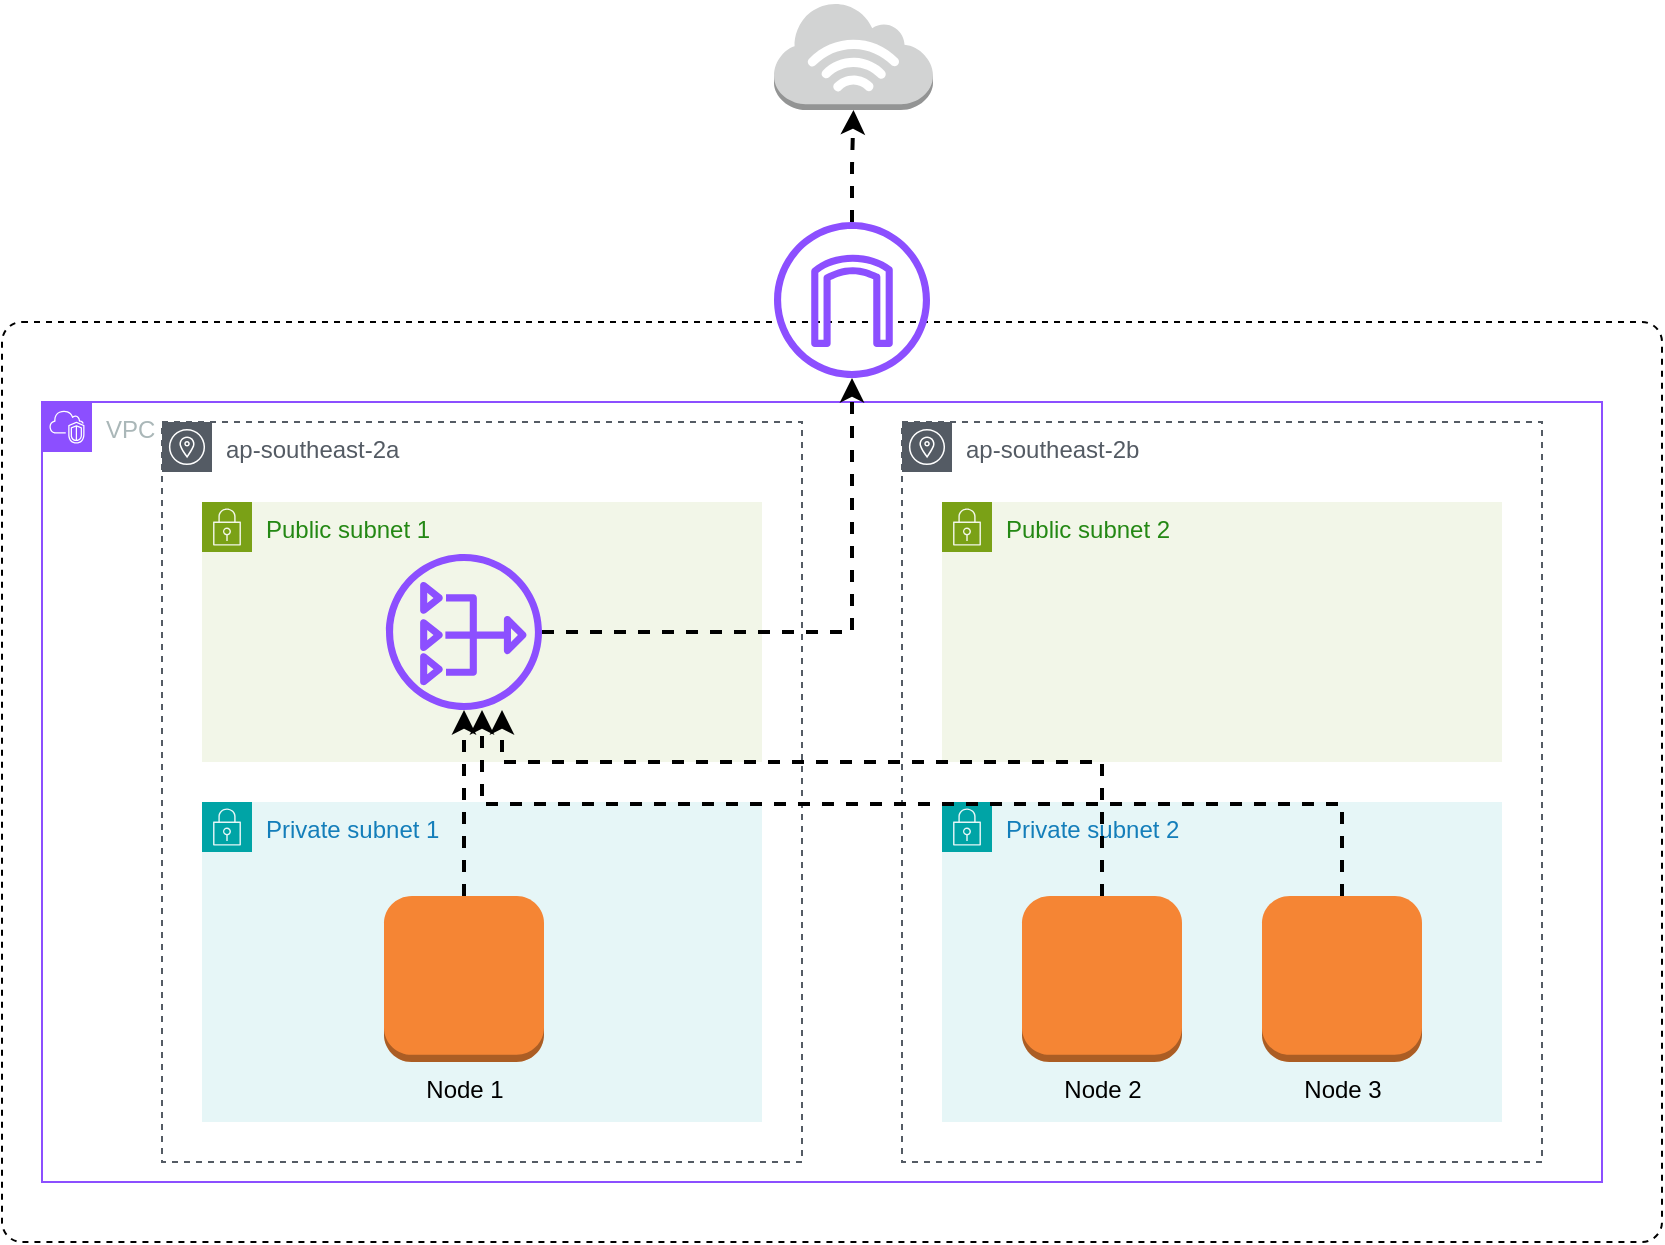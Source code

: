 <mxfile version="24.4.4" type="github">
  <diagram name="Page-1" id="ykwoLgSAIZNJ7TClF7k9">
    <mxGraphModel dx="1804" dy="640" grid="1" gridSize="10" guides="1" tooltips="1" connect="1" arrows="1" fold="1" page="1" pageScale="1" pageWidth="850" pageHeight="1100" math="0" shadow="0">
      <root>
        <mxCell id="0" />
        <mxCell id="1" parent="0" />
        <mxCell id="cQcGTIiBvQxGrSo5VJ_0-21" value="" style="html=1;align=center;verticalAlign=top;rounded=1;absoluteArcSize=1;arcSize=20;dashed=1;whiteSpace=wrap;" vertex="1" parent="1">
          <mxGeometry x="-20" y="180" width="830" height="460" as="geometry" />
        </mxCell>
        <mxCell id="cQcGTIiBvQxGrSo5VJ_0-22" value="VPC" style="points=[[0,0],[0.25,0],[0.5,0],[0.75,0],[1,0],[1,0.25],[1,0.5],[1,0.75],[1,1],[0.75,1],[0.5,1],[0.25,1],[0,1],[0,0.75],[0,0.5],[0,0.25]];outlineConnect=0;gradientColor=none;html=1;whiteSpace=wrap;fontSize=12;fontStyle=0;container=1;pointerEvents=0;collapsible=0;recursiveResize=0;shape=mxgraph.aws4.group;grIcon=mxgraph.aws4.group_vpc2;strokeColor=#8C4FFF;fillColor=none;verticalAlign=top;align=left;spacingLeft=30;fontColor=#AAB7B8;dashed=0;" vertex="1" parent="1">
          <mxGeometry y="220" width="780" height="390" as="geometry" />
        </mxCell>
        <mxCell id="cQcGTIiBvQxGrSo5VJ_0-24" value="ap-southeast-2b" style="sketch=0;outlineConnect=0;gradientColor=none;html=1;whiteSpace=wrap;fontSize=12;fontStyle=0;shape=mxgraph.aws4.group;grIcon=mxgraph.aws4.group_availability_zone;strokeColor=#545B64;fillColor=none;verticalAlign=top;align=left;spacingLeft=30;fontColor=#545B64;dashed=1;" vertex="1" parent="cQcGTIiBvQxGrSo5VJ_0-22">
          <mxGeometry x="430" y="10" width="320" height="370" as="geometry" />
        </mxCell>
        <mxCell id="cQcGTIiBvQxGrSo5VJ_0-35" value="Public subnet 2&lt;span style=&quot;color: rgba(0, 0, 0, 0); font-family: monospace; font-size: 0px; text-wrap: nowrap;&quot;&gt;%3CmxGraphModel%3E%3Croot%3E%3CmxCell%20id%3D%220%22%2F%3E%3CmxCell%20id%3D%221%22%20parent%3D%220%22%2F%3E%3CmxCell%20id%3D%222%22%20value%3D%22Public%20subnet%22%20style%3D%22points%3D%5B%5B0%2C0%5D%2C%5B0.25%2C0%5D%2C%5B0.5%2C0%5D%2C%5B0.75%2C0%5D%2C%5B1%2C0%5D%2C%5B1%2C0.25%5D%2C%5B1%2C0.5%5D%2C%5B1%2C0.75%5D%2C%5B1%2C1%5D%2C%5B0.75%2C1%5D%2C%5B0.5%2C1%5D%2C%5B0.25%2C1%5D%2C%5B0%2C1%5D%2C%5B0%2C0.75%5D%2C%5B0%2C0.5%5D%2C%5B0%2C0.25%5D%5D%3BoutlineConnect%3D0%3BgradientColor%3Dnone%3Bhtml%3D1%3BwhiteSpace%3Dwrap%3BfontSize%3D12%3BfontStyle%3D0%3Bcontainer%3D1%3BpointerEvents%3D0%3Bcollapsible%3D0%3BrecursiveResize%3D0%3Bshape%3Dmxgraph.aws4.group%3BgrIcon%3Dmxgraph.aws4.group_security_group%3BgrStroke%3D0%3BstrokeColor%3D%237AA116%3BfillColor%3D%23F2F6E8%3BverticalAlign%3Dtop%3Balign%3Dleft%3BspacingLeft%3D30%3BfontColor%3D%23248814%3Bdashed%3D0%3B%22%20vertex%3D%221%22%20parent%3D%221%22%3E%3CmxGeometry%20x%3D%2280%22%20y%3D%22270%22%20width%3D%22280%22%20height%3D%22130%22%20as%3D%22geometry%22%2F%3E%3C%2FmxCell%3E%3C%2Froot%3E%3C%2FmxGraphModel%3E&lt;/span&gt;" style="points=[[0,0],[0.25,0],[0.5,0],[0.75,0],[1,0],[1,0.25],[1,0.5],[1,0.75],[1,1],[0.75,1],[0.5,1],[0.25,1],[0,1],[0,0.75],[0,0.5],[0,0.25]];outlineConnect=0;gradientColor=none;html=1;whiteSpace=wrap;fontSize=12;fontStyle=0;container=1;pointerEvents=0;collapsible=0;recursiveResize=0;shape=mxgraph.aws4.group;grIcon=mxgraph.aws4.group_security_group;grStroke=0;strokeColor=#7AA116;fillColor=#F2F6E8;verticalAlign=top;align=left;spacingLeft=30;fontColor=#248814;dashed=0;" vertex="1" parent="cQcGTIiBvQxGrSo5VJ_0-22">
          <mxGeometry x="450" y="50" width="280" height="130" as="geometry" />
        </mxCell>
        <mxCell id="cQcGTIiBvQxGrSo5VJ_0-37" value="Private subnet 2&lt;span style=&quot;color: rgba(0, 0, 0, 0); font-family: monospace; font-size: 0px; text-wrap: nowrap;&quot;&gt;%3CmxGraphModel%3E%3Croot%3E%3CmxCell%20id%3D%220%22%2F%3E%3CmxCell%20id%3D%221%22%20parent%3D%220%22%2F%3E%3CmxCell%20id%3D%222%22%20value%3D%22Public%20subnet%201%26lt%3Bspan%20style%3D%26quot%3Bcolor%3A%20rgba(0%2C%200%2C%200%2C%200)%3B%20font-family%3A%20monospace%3B%20font-size%3A%200px%3B%20text-wrap%3A%20nowrap%3B%26quot%3B%26gt%3B%253CmxGraphModel%253E%253Croot%253E%253CmxCell%2520id%253D%25220%2522%252F%253E%253CmxCell%2520id%253D%25221%2522%2520parent%253D%25220%2522%252F%253E%253CmxCell%2520id%253D%25222%2522%2520value%253D%2522Public%2520subnet%2522%2520style%253D%2522points%253D%255B%255B0%252C0%255D%252C%255B0.25%252C0%255D%252C%255B0.5%252C0%255D%252C%255B0.75%252C0%255D%252C%255B1%252C0%255D%252C%255B1%252C0.25%255D%252C%255B1%252C0.5%255D%252C%255B1%252C0.75%255D%252C%255B1%252C1%255D%252C%255B0.75%252C1%255D%252C%255B0.5%252C1%255D%252C%255B0.25%252C1%255D%252C%255B0%252C1%255D%252C%255B0%252C0.75%255D%252C%255B0%252C0.5%255D%252C%255B0%252C0.25%255D%255D%253BoutlineConnect%253D0%253BgradientColor%253Dnone%253Bhtml%253D1%253BwhiteSpace%253Dwrap%253BfontSize%253D12%253BfontStyle%253D0%253Bcontainer%253D1%253BpointerEvents%253D0%253Bcollapsible%253D0%253BrecursiveResize%253D0%253Bshape%253Dmxgraph.aws4.group%253BgrIcon%253Dmxgraph.aws4.group_security_group%253BgrStroke%253D0%253BstrokeColor%253D%25237AA116%253BfillColor%253D%2523F2F6E8%253BverticalAlign%253Dtop%253Balign%253Dleft%253BspacingLeft%253D30%253BfontColor%253D%2523248814%253Bdashed%253D0%253B%2522%2520vertex%253D%25221%2522%2520parent%253D%25221%2522%253E%253CmxGeometry%2520x%253D%252280%2522%2520y%253D%2522270%2522%2520width%253D%2522280%2522%2520height%253D%2522130%2522%2520as%253D%2522geometry%2522%252F%253E%253C%252FmxCell%253E%253C%252Froot%253E%253C%252FmxGraphModel%253E%26lt%3B%2Fspan%26gt%3B%22%20style%3D%22points%3D%5B%5B0%2C0%5D%2C%5B0.25%2C0%5D%2C%5B0.5%2C0%5D%2C%5B0.75%2C0%5D%2C%5B1%2C0%5D%2C%5B1%2C0.25%5D%2C%5B1%2C0.5%5D%2C%5B1%2C0.75%5D%2C%5B1%2C1%5D%2C%5B0.75%2C1%5D%2C%5B0.5%2C1%5D%2C%5B0.25%2C1%5D%2C%5B0%2C1%5D%2C%5B0%2C0.75%5D%2C%5B0%2C0.5%5D%2C%5B0%2C0.25%5D%5D%3BoutlineConnect%3D0%3BgradientColor%3Dnone%3Bhtml%3D1%3BwhiteSpace%3Dwrap%3BfontSize%3D12%3BfontStyle%3D0%3Bcontainer%3D1%3BpointerEvents%3D0%3Bcollapsible%3D0%3BrecursiveResize%3D0%3Bshape%3Dmxgraph.aws4.group%3BgrIcon%3Dmxgraph.aws4.group_security_group%3BgrStroke%3D0%3BstrokeColor%3D%237AA116%3BfillColor%3D%23F2F6E8%3BverticalAlign%3Dtop%3Balign%3Dleft%3BspacingLeft%3D30%3BfontColor%3D%23248814%3Bdashed%3D0%3B%22%20vertex%3D%221%22%20parent%3D%221%22%3E%3CmxGeometry%20x%3D%2280%22%20y%3D%22270%22%20width%3D%22280%22%20height%3D%22130%22%20as%3D%22geometry%22%2F%3E%3C%2FmxCell%3E%3C%2Froot%3E%3C%2FmxGraphModel%3E&lt;/span&gt;" style="points=[[0,0],[0.25,0],[0.5,0],[0.75,0],[1,0],[1,0.25],[1,0.5],[1,0.75],[1,1],[0.75,1],[0.5,1],[0.25,1],[0,1],[0,0.75],[0,0.5],[0,0.25]];outlineConnect=0;gradientColor=none;html=1;whiteSpace=wrap;fontSize=12;fontStyle=0;container=1;pointerEvents=0;collapsible=0;recursiveResize=0;shape=mxgraph.aws4.group;grIcon=mxgraph.aws4.group_security_group;grStroke=0;strokeColor=#00A4A6;fillColor=#E6F6F7;verticalAlign=top;align=left;spacingLeft=30;fontColor=#147EBA;dashed=0;" vertex="1" parent="cQcGTIiBvQxGrSo5VJ_0-22">
          <mxGeometry x="450" y="200" width="280" height="160" as="geometry" />
        </mxCell>
        <mxCell id="cQcGTIiBvQxGrSo5VJ_0-39" value="Node 2" style="outlineConnect=0;dashed=0;verticalLabelPosition=bottom;verticalAlign=top;align=center;html=1;shape=mxgraph.aws3.instance;fillColor=#F58534;gradientColor=none;" vertex="1" parent="cQcGTIiBvQxGrSo5VJ_0-22">
          <mxGeometry x="490" y="247" width="80" height="83" as="geometry" />
        </mxCell>
        <mxCell id="cQcGTIiBvQxGrSo5VJ_0-40" value="Node 3" style="outlineConnect=0;dashed=0;verticalLabelPosition=bottom;verticalAlign=top;align=center;html=1;shape=mxgraph.aws3.instance;fillColor=#F58534;gradientColor=none;" vertex="1" parent="cQcGTIiBvQxGrSo5VJ_0-22">
          <mxGeometry x="610" y="247" width="80" height="83" as="geometry" />
        </mxCell>
        <mxCell id="cQcGTIiBvQxGrSo5VJ_0-27" value="ap-southeast-2a" style="sketch=0;outlineConnect=0;gradientColor=none;html=1;whiteSpace=wrap;fontSize=12;fontStyle=0;shape=mxgraph.aws4.group;grIcon=mxgraph.aws4.group_availability_zone;strokeColor=#545B64;fillColor=none;verticalAlign=top;align=left;spacingLeft=30;fontColor=#545B64;dashed=1;" vertex="1" parent="1">
          <mxGeometry x="60" y="230" width="320" height="370" as="geometry" />
        </mxCell>
        <mxCell id="cQcGTIiBvQxGrSo5VJ_0-33" value="Public subnet 1&lt;span style=&quot;color: rgba(0, 0, 0, 0); font-family: monospace; font-size: 0px; text-wrap: nowrap;&quot;&gt;%3CmxGraphModel%3E%3Croot%3E%3CmxCell%20id%3D%220%22%2F%3E%3CmxCell%20id%3D%221%22%20parent%3D%220%22%2F%3E%3CmxCell%20id%3D%222%22%20value%3D%22Public%20subnet%22%20style%3D%22points%3D%5B%5B0%2C0%5D%2C%5B0.25%2C0%5D%2C%5B0.5%2C0%5D%2C%5B0.75%2C0%5D%2C%5B1%2C0%5D%2C%5B1%2C0.25%5D%2C%5B1%2C0.5%5D%2C%5B1%2C0.75%5D%2C%5B1%2C1%5D%2C%5B0.75%2C1%5D%2C%5B0.5%2C1%5D%2C%5B0.25%2C1%5D%2C%5B0%2C1%5D%2C%5B0%2C0.75%5D%2C%5B0%2C0.5%5D%2C%5B0%2C0.25%5D%5D%3BoutlineConnect%3D0%3BgradientColor%3Dnone%3Bhtml%3D1%3BwhiteSpace%3Dwrap%3BfontSize%3D12%3BfontStyle%3D0%3Bcontainer%3D1%3BpointerEvents%3D0%3Bcollapsible%3D0%3BrecursiveResize%3D0%3Bshape%3Dmxgraph.aws4.group%3BgrIcon%3Dmxgraph.aws4.group_security_group%3BgrStroke%3D0%3BstrokeColor%3D%237AA116%3BfillColor%3D%23F2F6E8%3BverticalAlign%3Dtop%3Balign%3Dleft%3BspacingLeft%3D30%3BfontColor%3D%23248814%3Bdashed%3D0%3B%22%20vertex%3D%221%22%20parent%3D%221%22%3E%3CmxGeometry%20x%3D%2280%22%20y%3D%22270%22%20width%3D%22280%22%20height%3D%22130%22%20as%3D%22geometry%22%2F%3E%3C%2FmxCell%3E%3C%2Froot%3E%3C%2FmxGraphModel%3E&lt;/span&gt;" style="points=[[0,0],[0.25,0],[0.5,0],[0.75,0],[1,0],[1,0.25],[1,0.5],[1,0.75],[1,1],[0.75,1],[0.5,1],[0.25,1],[0,1],[0,0.75],[0,0.5],[0,0.25]];outlineConnect=0;gradientColor=none;html=1;whiteSpace=wrap;fontSize=12;fontStyle=0;container=1;pointerEvents=0;collapsible=0;recursiveResize=0;shape=mxgraph.aws4.group;grIcon=mxgraph.aws4.group_security_group;grStroke=0;strokeColor=#7AA116;fillColor=#F2F6E8;verticalAlign=top;align=left;spacingLeft=30;fontColor=#248814;dashed=0;" vertex="1" parent="1">
          <mxGeometry x="80" y="270" width="280" height="130" as="geometry" />
        </mxCell>
        <mxCell id="cQcGTIiBvQxGrSo5VJ_0-42" value="" style="sketch=0;outlineConnect=0;fontColor=#232F3E;gradientColor=none;fillColor=#8C4FFF;strokeColor=none;dashed=0;verticalLabelPosition=bottom;verticalAlign=top;align=center;html=1;fontSize=12;fontStyle=0;aspect=fixed;pointerEvents=1;shape=mxgraph.aws4.nat_gateway;" vertex="1" parent="cQcGTIiBvQxGrSo5VJ_0-33">
          <mxGeometry x="92" y="26" width="78" height="78" as="geometry" />
        </mxCell>
        <mxCell id="cQcGTIiBvQxGrSo5VJ_0-36" value="Private subnet 1&lt;span style=&quot;color: rgba(0, 0, 0, 0); font-family: monospace; font-size: 0px; text-wrap: nowrap;&quot;&gt;%3CmxGraphModel%3E%3Croot%3E%3CmxCell%20id%3D%220%22%2F%3E%3CmxCell%20id%3D%221%22%20parent%3D%220%22%2F%3E%3CmxCell%20id%3D%222%22%20value%3D%22Public%20subnet%201%26lt%3Bspan%20style%3D%26quot%3Bcolor%3A%20rgba(0%2C%200%2C%200%2C%200)%3B%20font-family%3A%20monospace%3B%20font-size%3A%200px%3B%20text-wrap%3A%20nowrap%3B%26quot%3B%26gt%3B%253CmxGraphModel%253E%253Croot%253E%253CmxCell%2520id%253D%25220%2522%252F%253E%253CmxCell%2520id%253D%25221%2522%2520parent%253D%25220%2522%252F%253E%253CmxCell%2520id%253D%25222%2522%2520value%253D%2522Public%2520subnet%2522%2520style%253D%2522points%253D%255B%255B0%252C0%255D%252C%255B0.25%252C0%255D%252C%255B0.5%252C0%255D%252C%255B0.75%252C0%255D%252C%255B1%252C0%255D%252C%255B1%252C0.25%255D%252C%255B1%252C0.5%255D%252C%255B1%252C0.75%255D%252C%255B1%252C1%255D%252C%255B0.75%252C1%255D%252C%255B0.5%252C1%255D%252C%255B0.25%252C1%255D%252C%255B0%252C1%255D%252C%255B0%252C0.75%255D%252C%255B0%252C0.5%255D%252C%255B0%252C0.25%255D%255D%253BoutlineConnect%253D0%253BgradientColor%253Dnone%253Bhtml%253D1%253BwhiteSpace%253Dwrap%253BfontSize%253D12%253BfontStyle%253D0%253Bcontainer%253D1%253BpointerEvents%253D0%253Bcollapsible%253D0%253BrecursiveResize%253D0%253Bshape%253Dmxgraph.aws4.group%253BgrIcon%253Dmxgraph.aws4.group_security_group%253BgrStroke%253D0%253BstrokeColor%253D%25237AA116%253BfillColor%253D%2523F2F6E8%253BverticalAlign%253Dtop%253Balign%253Dleft%253BspacingLeft%253D30%253BfontColor%253D%2523248814%253Bdashed%253D0%253B%2522%2520vertex%253D%25221%2522%2520parent%253D%25221%2522%253E%253CmxGeometry%2520x%253D%252280%2522%2520y%253D%2522270%2522%2520width%253D%2522280%2522%2520height%253D%2522130%2522%2520as%253D%2522geometry%2522%252F%253E%253C%252FmxCell%253E%253C%252Froot%253E%253C%252FmxGraphModel%253E%26lt%3B%2Fspan%26gt%3B%22%20style%3D%22points%3D%5B%5B0%2C0%5D%2C%5B0.25%2C0%5D%2C%5B0.5%2C0%5D%2C%5B0.75%2C0%5D%2C%5B1%2C0%5D%2C%5B1%2C0.25%5D%2C%5B1%2C0.5%5D%2C%5B1%2C0.75%5D%2C%5B1%2C1%5D%2C%5B0.75%2C1%5D%2C%5B0.5%2C1%5D%2C%5B0.25%2C1%5D%2C%5B0%2C1%5D%2C%5B0%2C0.75%5D%2C%5B0%2C0.5%5D%2C%5B0%2C0.25%5D%5D%3BoutlineConnect%3D0%3BgradientColor%3Dnone%3Bhtml%3D1%3BwhiteSpace%3Dwrap%3BfontSize%3D12%3BfontStyle%3D0%3Bcontainer%3D1%3BpointerEvents%3D0%3Bcollapsible%3D0%3BrecursiveResize%3D0%3Bshape%3Dmxgraph.aws4.group%3BgrIcon%3Dmxgraph.aws4.group_security_group%3BgrStroke%3D0%3BstrokeColor%3D%237AA116%3BfillColor%3D%23F2F6E8%3BverticalAlign%3Dtop%3Balign%3Dleft%3BspacingLeft%3D30%3BfontColor%3D%23248814%3Bdashed%3D0%3B%22%20vertex%3D%221%22%20parent%3D%221%22%3E%3CmxGeometry%20x%3D%2280%22%20y%3D%22270%22%20width%3D%22280%22%20height%3D%22130%22%20as%3D%22geometry%22%2F%3E%3C%2FmxCell%3E%3C%2Froot%3E%3C%2FmxGraphModel%3E&lt;/span&gt;" style="points=[[0,0],[0.25,0],[0.5,0],[0.75,0],[1,0],[1,0.25],[1,0.5],[1,0.75],[1,1],[0.75,1],[0.5,1],[0.25,1],[0,1],[0,0.75],[0,0.5],[0,0.25]];outlineConnect=0;gradientColor=none;html=1;whiteSpace=wrap;fontSize=12;fontStyle=0;container=1;pointerEvents=0;collapsible=0;recursiveResize=0;shape=mxgraph.aws4.group;grIcon=mxgraph.aws4.group_security_group;grStroke=0;strokeColor=#00A4A6;fillColor=#E6F6F7;verticalAlign=top;align=left;spacingLeft=30;fontColor=#147EBA;dashed=0;" vertex="1" parent="1">
          <mxGeometry x="80" y="420" width="280" height="160" as="geometry" />
        </mxCell>
        <mxCell id="cQcGTIiBvQxGrSo5VJ_0-38" value="Node 1" style="outlineConnect=0;dashed=0;verticalLabelPosition=bottom;verticalAlign=top;align=center;html=1;shape=mxgraph.aws3.instance;fillColor=#F58534;gradientColor=none;" vertex="1" parent="cQcGTIiBvQxGrSo5VJ_0-36">
          <mxGeometry x="91" y="47" width="80" height="83" as="geometry" />
        </mxCell>
        <mxCell id="cQcGTIiBvQxGrSo5VJ_0-43" style="edgeStyle=orthogonalEdgeStyle;rounded=0;orthogonalLoop=1;jettySize=auto;html=1;exitX=0.5;exitY=0;exitDx=0;exitDy=0;exitPerimeter=0;dashed=1;strokeWidth=2;" edge="1" parent="1" source="cQcGTIiBvQxGrSo5VJ_0-38" target="cQcGTIiBvQxGrSo5VJ_0-42">
          <mxGeometry relative="1" as="geometry" />
        </mxCell>
        <mxCell id="cQcGTIiBvQxGrSo5VJ_0-44" value="" style="sketch=0;outlineConnect=0;fontColor=#232F3E;gradientColor=none;fillColor=#8C4FFF;strokeColor=none;dashed=0;verticalLabelPosition=bottom;verticalAlign=top;align=center;html=1;fontSize=12;fontStyle=0;aspect=fixed;pointerEvents=1;shape=mxgraph.aws4.internet_gateway;" vertex="1" parent="1">
          <mxGeometry x="366" y="130" width="78" height="78" as="geometry" />
        </mxCell>
        <mxCell id="cQcGTIiBvQxGrSo5VJ_0-45" value="" style="outlineConnect=0;dashed=0;verticalLabelPosition=bottom;verticalAlign=top;align=center;html=1;shape=mxgraph.aws3.internet_3;fillColor=#D2D3D3;gradientColor=none;" vertex="1" parent="1">
          <mxGeometry x="366" y="20" width="79.5" height="54" as="geometry" />
        </mxCell>
        <mxCell id="cQcGTIiBvQxGrSo5VJ_0-46" style="edgeStyle=orthogonalEdgeStyle;rounded=0;orthogonalLoop=1;jettySize=auto;html=1;entryX=0.5;entryY=1;entryDx=0;entryDy=0;entryPerimeter=0;strokeWidth=2;dashed=1;" edge="1" parent="1" source="cQcGTIiBvQxGrSo5VJ_0-44" target="cQcGTIiBvQxGrSo5VJ_0-45">
          <mxGeometry relative="1" as="geometry" />
        </mxCell>
        <mxCell id="cQcGTIiBvQxGrSo5VJ_0-47" style="edgeStyle=orthogonalEdgeStyle;rounded=0;orthogonalLoop=1;jettySize=auto;html=1;strokeWidth=2;dashed=1;" edge="1" parent="1" source="cQcGTIiBvQxGrSo5VJ_0-42" target="cQcGTIiBvQxGrSo5VJ_0-44">
          <mxGeometry relative="1" as="geometry" />
        </mxCell>
        <mxCell id="cQcGTIiBvQxGrSo5VJ_0-48" style="edgeStyle=orthogonalEdgeStyle;rounded=0;orthogonalLoop=1;jettySize=auto;html=1;strokeWidth=2;dashed=1;" edge="1" parent="1" source="cQcGTIiBvQxGrSo5VJ_0-39" target="cQcGTIiBvQxGrSo5VJ_0-42">
          <mxGeometry relative="1" as="geometry">
            <Array as="points">
              <mxPoint x="530" y="400" />
              <mxPoint x="230" y="400" />
            </Array>
          </mxGeometry>
        </mxCell>
        <mxCell id="cQcGTIiBvQxGrSo5VJ_0-49" style="edgeStyle=orthogonalEdgeStyle;rounded=0;orthogonalLoop=1;jettySize=auto;html=1;exitX=0.5;exitY=0;exitDx=0;exitDy=0;exitPerimeter=0;strokeWidth=2;dashed=1;" edge="1" parent="1" source="cQcGTIiBvQxGrSo5VJ_0-40" target="cQcGTIiBvQxGrSo5VJ_0-42">
          <mxGeometry relative="1" as="geometry">
            <Array as="points">
              <mxPoint x="650" y="421" />
              <mxPoint x="220" y="421" />
            </Array>
          </mxGeometry>
        </mxCell>
      </root>
    </mxGraphModel>
  </diagram>
</mxfile>
